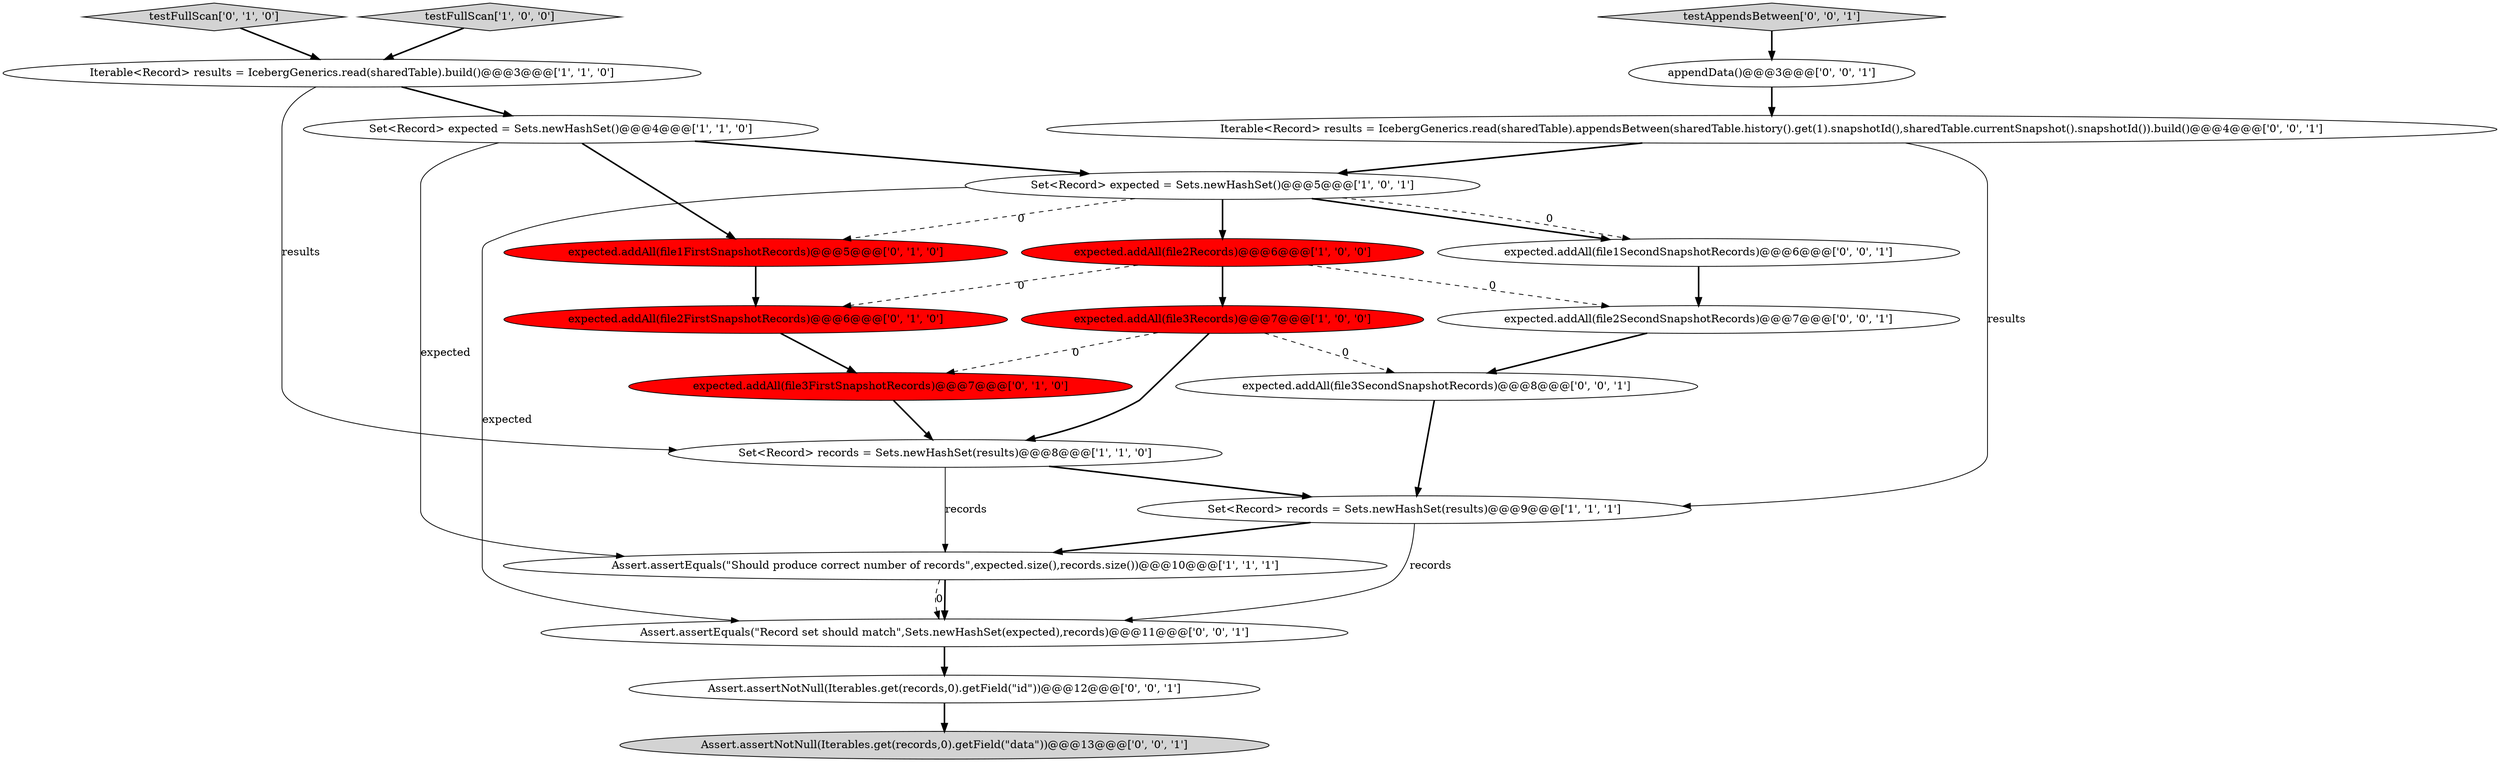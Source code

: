 digraph {
1 [style = filled, label = "expected.addAll(file2Records)@@@6@@@['1', '0', '0']", fillcolor = red, shape = ellipse image = "AAA1AAABBB1BBB"];
6 [style = filled, label = "Set<Record> expected = Sets.newHashSet()@@@4@@@['1', '1', '0']", fillcolor = white, shape = ellipse image = "AAA0AAABBB1BBB"];
8 [style = filled, label = "Assert.assertEquals(\"Should produce correct number of records\",expected.size(),records.size())@@@10@@@['1', '1', '1']", fillcolor = white, shape = ellipse image = "AAA0AAABBB1BBB"];
16 [style = filled, label = "testAppendsBetween['0', '0', '1']", fillcolor = lightgray, shape = diamond image = "AAA0AAABBB3BBB"];
17 [style = filled, label = "Iterable<Record> results = IcebergGenerics.read(sharedTable).appendsBetween(sharedTable.history().get(1).snapshotId(),sharedTable.currentSnapshot().snapshotId()).build()@@@4@@@['0', '0', '1']", fillcolor = white, shape = ellipse image = "AAA0AAABBB3BBB"];
10 [style = filled, label = "expected.addAll(file3FirstSnapshotRecords)@@@7@@@['0', '1', '0']", fillcolor = red, shape = ellipse image = "AAA1AAABBB2BBB"];
19 [style = filled, label = "expected.addAll(file3SecondSnapshotRecords)@@@8@@@['0', '0', '1']", fillcolor = white, shape = ellipse image = "AAA0AAABBB3BBB"];
11 [style = filled, label = "expected.addAll(file1FirstSnapshotRecords)@@@5@@@['0', '1', '0']", fillcolor = red, shape = ellipse image = "AAA1AAABBB2BBB"];
14 [style = filled, label = "expected.addAll(file1SecondSnapshotRecords)@@@6@@@['0', '0', '1']", fillcolor = white, shape = ellipse image = "AAA0AAABBB3BBB"];
0 [style = filled, label = "expected.addAll(file3Records)@@@7@@@['1', '0', '0']", fillcolor = red, shape = ellipse image = "AAA1AAABBB1BBB"];
13 [style = filled, label = "Assert.assertNotNull(Iterables.get(records,0).getField(\"id\"))@@@12@@@['0', '0', '1']", fillcolor = white, shape = ellipse image = "AAA0AAABBB3BBB"];
12 [style = filled, label = "expected.addAll(file2FirstSnapshotRecords)@@@6@@@['0', '1', '0']", fillcolor = red, shape = ellipse image = "AAA1AAABBB2BBB"];
18 [style = filled, label = "expected.addAll(file2SecondSnapshotRecords)@@@7@@@['0', '0', '1']", fillcolor = white, shape = ellipse image = "AAA0AAABBB3BBB"];
20 [style = filled, label = "appendData()@@@3@@@['0', '0', '1']", fillcolor = white, shape = ellipse image = "AAA0AAABBB3BBB"];
9 [style = filled, label = "testFullScan['0', '1', '0']", fillcolor = lightgray, shape = diamond image = "AAA0AAABBB2BBB"];
21 [style = filled, label = "Assert.assertEquals(\"Record set should match\",Sets.newHashSet(expected),records)@@@11@@@['0', '0', '1']", fillcolor = white, shape = ellipse image = "AAA0AAABBB3BBB"];
3 [style = filled, label = "Set<Record> expected = Sets.newHashSet()@@@5@@@['1', '0', '1']", fillcolor = white, shape = ellipse image = "AAA0AAABBB1BBB"];
4 [style = filled, label = "Set<Record> records = Sets.newHashSet(results)@@@9@@@['1', '1', '1']", fillcolor = white, shape = ellipse image = "AAA0AAABBB1BBB"];
5 [style = filled, label = "Set<Record> records = Sets.newHashSet(results)@@@8@@@['1', '1', '0']", fillcolor = white, shape = ellipse image = "AAA0AAABBB1BBB"];
7 [style = filled, label = "testFullScan['1', '0', '0']", fillcolor = lightgray, shape = diamond image = "AAA0AAABBB1BBB"];
15 [style = filled, label = "Assert.assertNotNull(Iterables.get(records,0).getField(\"data\"))@@@13@@@['0', '0', '1']", fillcolor = lightgray, shape = ellipse image = "AAA0AAABBB3BBB"];
2 [style = filled, label = "Iterable<Record> results = IcebergGenerics.read(sharedTable).build()@@@3@@@['1', '1', '0']", fillcolor = white, shape = ellipse image = "AAA0AAABBB1BBB"];
6->3 [style = bold, label=""];
20->17 [style = bold, label=""];
3->1 [style = bold, label=""];
9->2 [style = bold, label=""];
2->6 [style = bold, label=""];
0->19 [style = dashed, label="0"];
3->14 [style = bold, label=""];
18->19 [style = bold, label=""];
11->12 [style = bold, label=""];
1->18 [style = dashed, label="0"];
1->0 [style = bold, label=""];
8->21 [style = dashed, label="0"];
0->10 [style = dashed, label="0"];
4->21 [style = solid, label="records"];
5->8 [style = solid, label="records"];
1->12 [style = dashed, label="0"];
12->10 [style = bold, label=""];
3->21 [style = solid, label="expected"];
10->5 [style = bold, label=""];
7->2 [style = bold, label=""];
6->11 [style = bold, label=""];
5->4 [style = bold, label=""];
17->3 [style = bold, label=""];
8->21 [style = bold, label=""];
4->8 [style = bold, label=""];
14->18 [style = bold, label=""];
19->4 [style = bold, label=""];
13->15 [style = bold, label=""];
17->4 [style = solid, label="results"];
3->11 [style = dashed, label="0"];
3->14 [style = dashed, label="0"];
16->20 [style = bold, label=""];
2->5 [style = solid, label="results"];
0->5 [style = bold, label=""];
6->8 [style = solid, label="expected"];
21->13 [style = bold, label=""];
}
